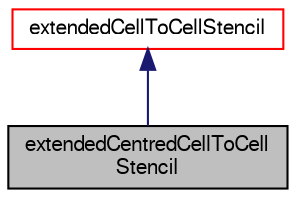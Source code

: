 digraph "extendedCentredCellToCellStencil"
{
  bgcolor="transparent";
  edge [fontname="FreeSans",fontsize="10",labelfontname="FreeSans",labelfontsize="10"];
  node [fontname="FreeSans",fontsize="10",shape=record];
  Node1 [label="extendedCentredCellToCell\lStencil",height=0.2,width=0.4,color="black", fillcolor="grey75", style="filled" fontcolor="black"];
  Node2 -> Node1 [dir="back",color="midnightblue",fontsize="10",style="solid",fontname="FreeSans"];
  Node2 [label="extendedCellToCellStencil",height=0.2,width=0.4,color="red",URL="$a00673.html",tooltip="Baseclass for cell-to-cell stencils. "];
}
